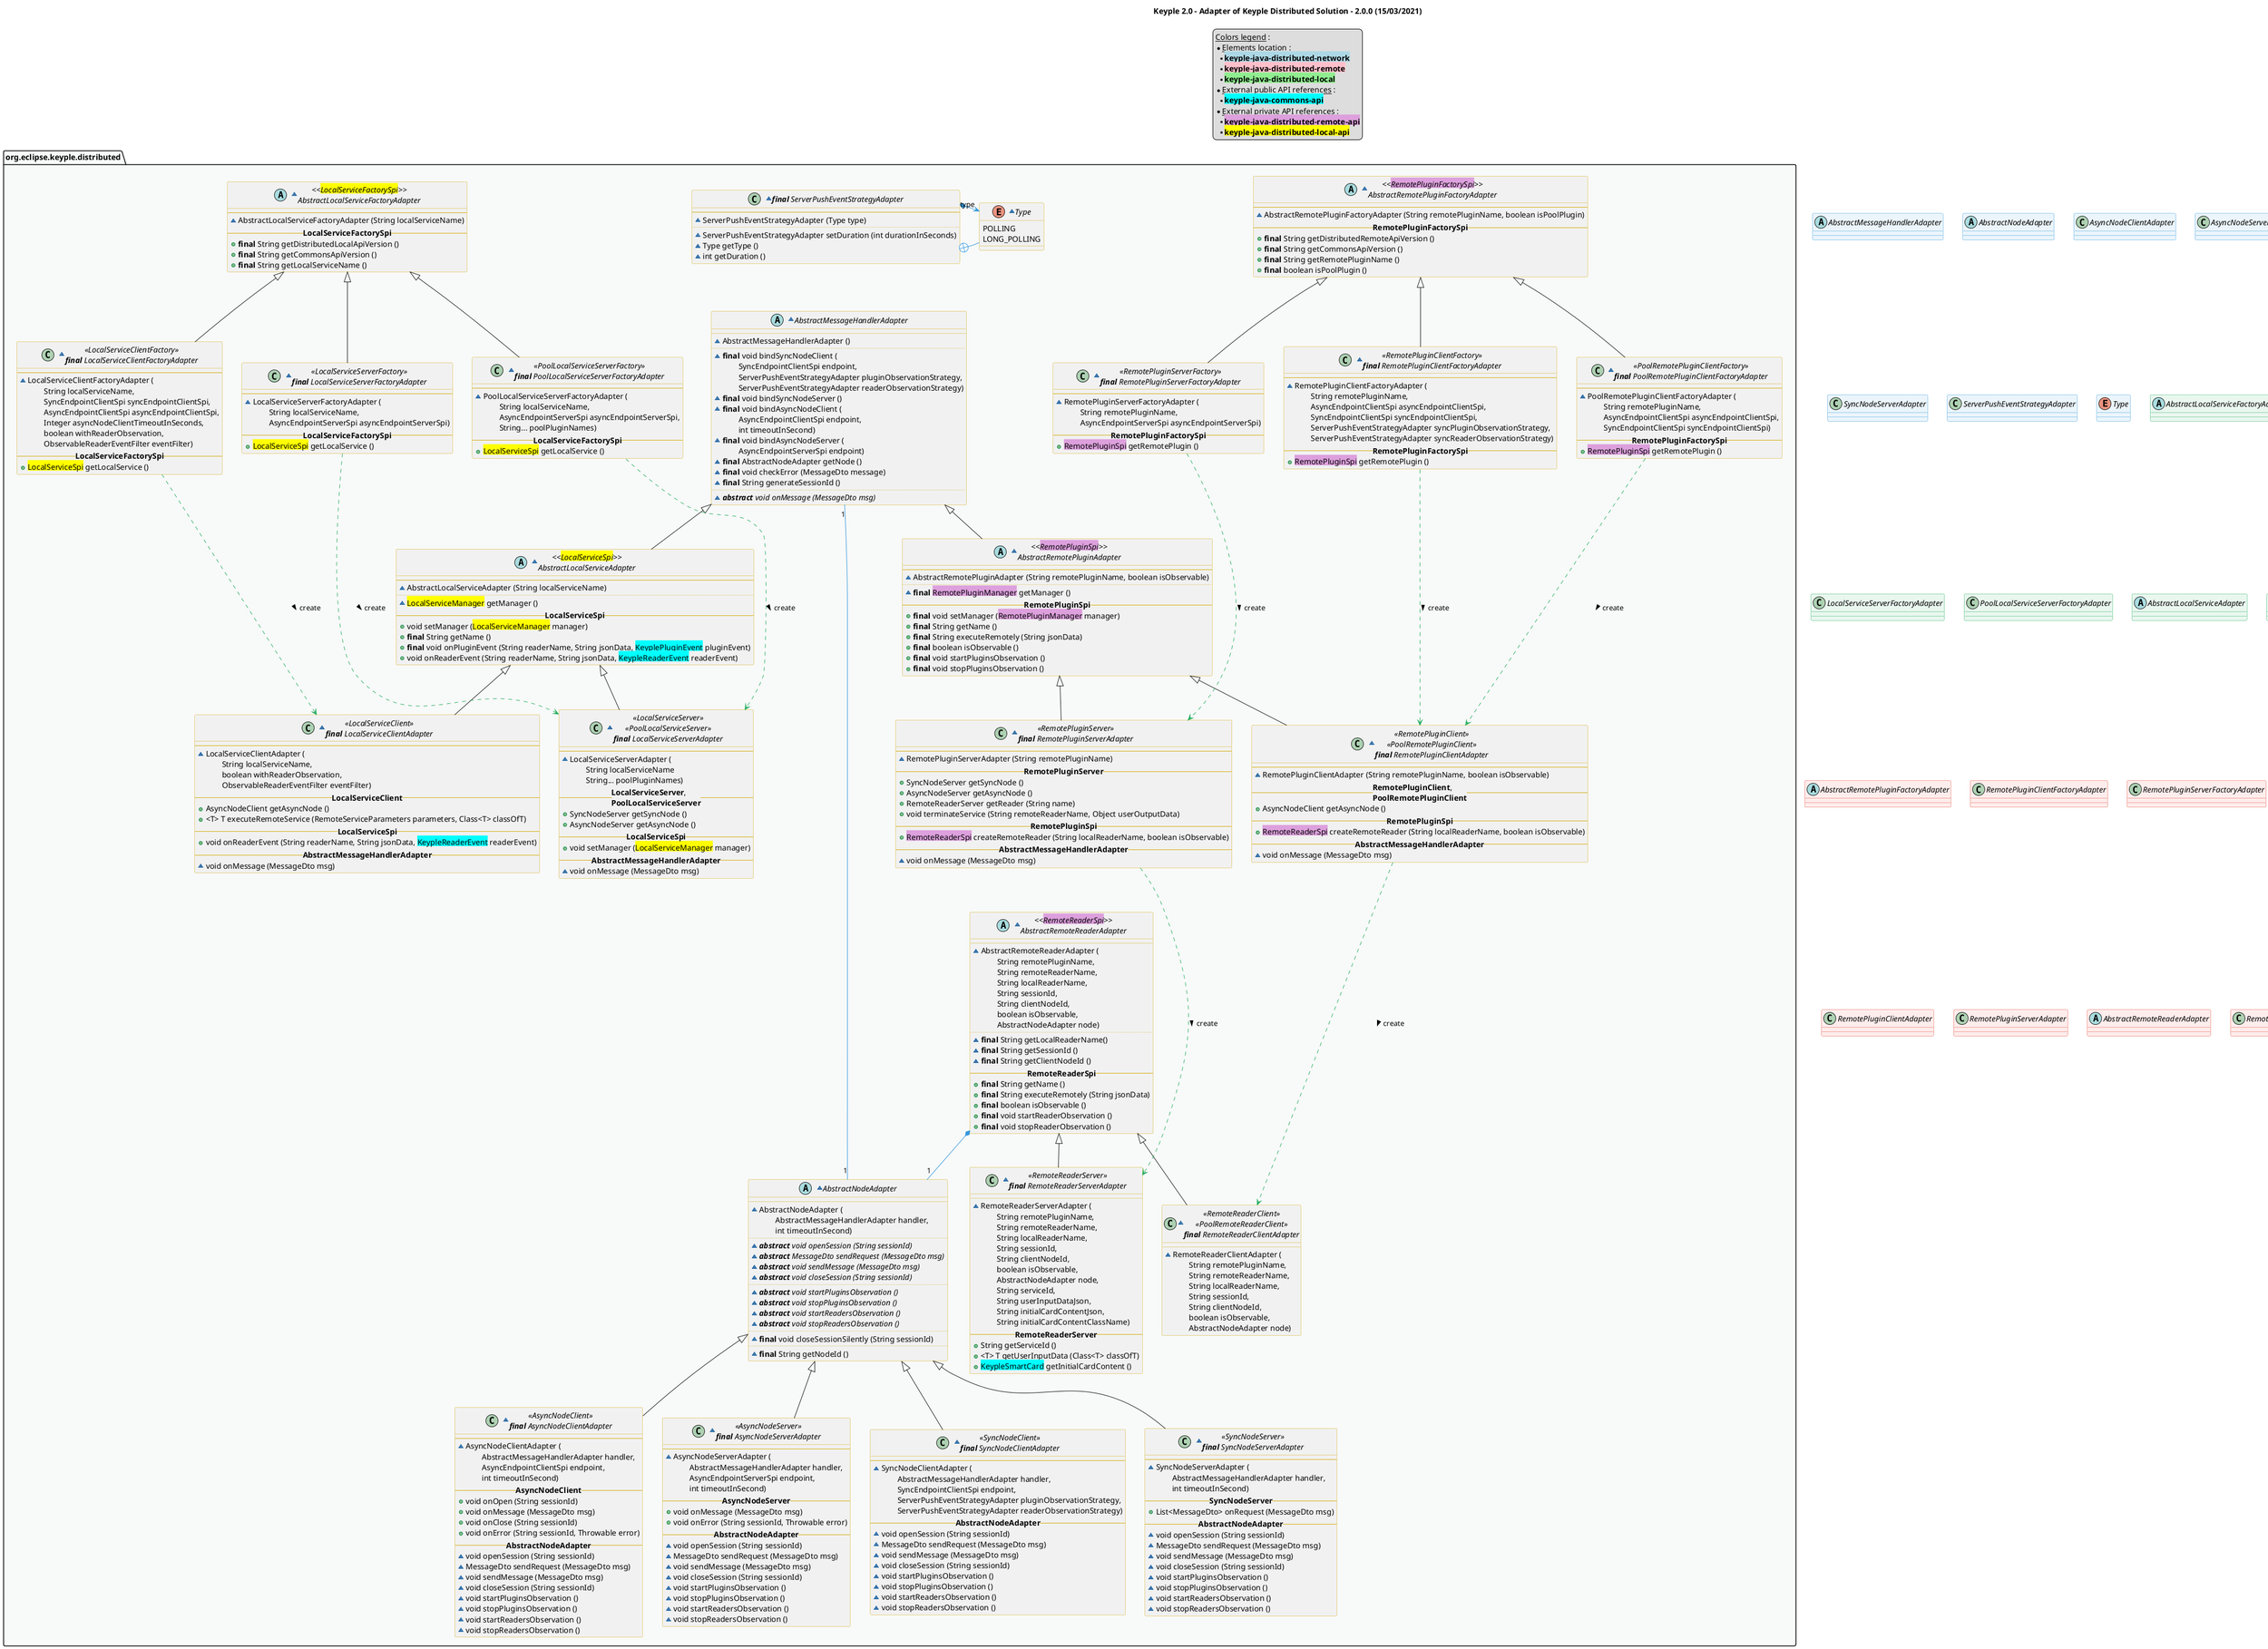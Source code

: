 @startuml
title
    Keyple 2.0 - Adapter of Keyple Distributed Solution - 2.0.0 (15/03/2021)
end title

' == THEME ==

'Couleurs issues de : https://htmlcolorcodes.com/fr/tableau-de-couleur/tableau-de-couleur-design-plat/
!define C_GREY1 F8F9F9
!define C_GREY2 F2F3F4
!define C_GREY3 E5E7E9
!define C_GREY4 D7DBDD
!define C_GREY5 CACFD2
!define C_GREY6 BDC3C7
!define C_LINK 3498DB
!define C_USE 27AE60

skinparam Shadowing false
skinparam ClassFontStyle italic
skinparam ClassBorderColor #D4AC0D
skinparam stereotypeABorderColor #A9DCDF
skinparam stereotypeIBorderColor #B4A7E5
skinparam stereotypeCBorderColor #ADD1B2
skinparam stereotypeEBorderColor #EB93DF
' Red
skinparam ClassBackgroundColor<<red>> #FDEDEC
skinparam ClassBorderColor<<red>> #E74C3C
hide <<red>> stereotype
' Purple
skinparam ClassBackgroundColor<<purple>> #F4ECF7
skinparam ClassBorderColor<<purple>> #8E44AD
hide <<purple>> stereotype
' blue
skinparam ClassBackgroundColor<<blue>> #EBF5FB
skinparam ClassBorderColor<<blue>> #3498DB
hide <<blue>> stereotype
' Green
skinparam ClassBackgroundColor<<green>> #E9F7EF
skinparam ClassBorderColor<<green>> #27AE60
hide <<green>> stereotype
' Grey
skinparam ClassBackgroundColor<<grey>> #EAECEE
skinparam ClassBorderColor<<grey>> #2C3E50
hide <<grey>> stereotype

' == CONTENT ==

legend top
    __Colors legend__ :
    * __Elements location__ :
    ** <back:lightBlue>**keyple-java-distributed-network**</back>
    ** <back:pink>**keyple-java-distributed-remote**</back>
    ** <back:lightGreen>**keyple-java-distributed-local**</back>
    * __External public API references__ :
    ** <back:cyan>**keyple-java-commons-api**</back>
    * __External private API references__ :
    ** <back:plum>**keyple-java-distributed-remote-api**</back>
    ** <back:yellow>**keyple-java-distributed-local-api**</back>
end legend

package "org.eclipse.keyple.distributed" as packAdapter {

    ' Handler
    ~abstract AbstractMessageHandlerAdapter {
        __
        ~AbstractMessageHandlerAdapter ()
        ..
        ~**final** void bindSyncNodeClient (
            \tSyncEndpointClientSpi endpoint,
            \tServerPushEventStrategyAdapter pluginObservationStrategy,
            \tServerPushEventStrategyAdapter readerObservationStrategy)
        ~**final** void bindSyncNodeServer ()
        ~**final** void bindAsyncNodeClient (
            \tAsyncEndpointClientSpi endpoint,
            \tint timeoutInSecond)
        ~**final** void bindAsyncNodeServer (
            \tAsyncEndpointServerSpi endpoint)
        ~**final** AbstractNodeAdapter getNode ()
        ~**final** void checkError (MessageDto message)
        ~**final** String generateSessionId ()
        ..
        ~{abstract} **abstract** void onMessage (MessageDto msg)
    }

    ' Node
    ~abstract AbstractNodeAdapter {
        __
        ~AbstractNodeAdapter (
            \tAbstractMessageHandlerAdapter handler,
            \tint timeoutInSecond)
        ..
        ~{abstract} **abstract** void openSession (String sessionId)
        ~{abstract} **abstract** MessageDto sendRequest (MessageDto msg)
        ~{abstract} **abstract** void sendMessage (MessageDto msg)
        ~{abstract} **abstract** void closeSession (String sessionId)
        ..
        ~{abstract} **abstract** void startPluginsObservation ()
        ~{abstract} **abstract** void stopPluginsObservation ()
        ~{abstract} **abstract** void startReadersObservation ()
        ~{abstract} **abstract** void stopReadersObservation ()
        ..
        ~**final** void closeSessionSilently (String sessionId)
        ..
        ~**final** String getNodeId ()
    }
    ' Async Node
    ~class "<<AsyncNodeClient>>\n**final** AsyncNodeClientAdapter" as AsyncNodeClientAdapter extends AbstractNodeAdapter {
        --
        ~AsyncNodeClientAdapter (
            \tAbstractMessageHandlerAdapter handler,
            \tAsyncEndpointClientSpi endpoint,
            \tint timeoutInSecond)
        -- **AsyncNodeClient** --
        +void onOpen (String sessionId)
        +void onMessage (MessageDto msg)
        +void onClose (String sessionId)
        +void onError (String sessionId, Throwable error)
        -- **AbstractNodeAdapter** --
        ~void openSession (String sessionId)
        ~MessageDto sendRequest (MessageDto msg)
        ~void sendMessage (MessageDto msg)
        ~void closeSession (String sessionId)
        ~void startPluginsObservation ()
        ~void stopPluginsObservation ()
        ~void startReadersObservation ()
        ~void stopReadersObservation ()
    }
    ~class "<<AsyncNodeServer>>\n**final** AsyncNodeServerAdapter" as AsyncNodeServerAdapter extends AbstractNodeAdapter {
        --
        ~AsyncNodeServerAdapter (
            \tAbstractMessageHandlerAdapter handler,
            \tAsyncEndpointServerSpi endpoint,
            \tint timeoutInSecond)
        -- **AsyncNodeServer** --
        +void onMessage (MessageDto msg)
        +void onError (String sessionId, Throwable error)
        -- **AbstractNodeAdapter** --
        ~void openSession (String sessionId)
        ~MessageDto sendRequest (MessageDto msg)
        ~void sendMessage (MessageDto msg)
        ~void closeSession (String sessionId)
        ~void startPluginsObservation ()
        ~void stopPluginsObservation ()
        ~void startReadersObservation ()
        ~void stopReadersObservation ()
    }
    ' Sync Node
    ~class "<<SyncNodeClient>>\n**final** SyncNodeClientAdapter" as SyncNodeClientAdapter extends AbstractNodeAdapter {
        --
        ~SyncNodeClientAdapter (
            \tAbstractMessageHandlerAdapter handler,
            \tSyncEndpointClientSpi endpoint,
            \tServerPushEventStrategyAdapter pluginObservationStrategy,
            \tServerPushEventStrategyAdapter readerObservationStrategy)
        -- **AbstractNodeAdapter** --
        ~void openSession (String sessionId)
        ~MessageDto sendRequest (MessageDto msg)
        ~void sendMessage (MessageDto msg)
        ~void closeSession (String sessionId)
        ~void startPluginsObservation ()
        ~void stopPluginsObservation ()
        ~void startReadersObservation ()
        ~void stopReadersObservation ()
    }
    ~class "<<SyncNodeServer>>\n**final** SyncNodeServerAdapter" as SyncNodeServerAdapter extends AbstractNodeAdapter {
        --
        ~SyncNodeServerAdapter (
            \tAbstractMessageHandlerAdapter handler,
            \tint timeoutInSecond)
        -- **SyncNodeServer** --
        +List<MessageDto> onRequest (MessageDto msg)
        -- **AbstractNodeAdapter** --
        ~void openSession (String sessionId)
        ~MessageDto sendRequest (MessageDto msg)
        ~void sendMessage (MessageDto msg)
        ~void closeSession (String sessionId)
        ~void startPluginsObservation ()
        ~void stopPluginsObservation ()
        ~void startReadersObservation ()
        ~void stopReadersObservation ()
    }

    ' Server Push Event Strategy
    ~class "**final** ServerPushEventStrategyAdapter" as ServerPushEventStrategyAdapter {
        --
        ~ServerPushEventStrategyAdapter (Type type)
        ..
        ~ServerPushEventStrategyAdapter setDuration (int durationInSeconds)
        ~Type getType ()
        ~int getDuration ()
    }
    ~enum Type {
        POLLING
        LONG_POLLING
    }

    ''''''''''''' Remote

    together {

        ~abstract class "<<<back:plum>RemotePluginFactorySpi</back>>>\nAbstractRemotePluginFactoryAdapter" as AbstractRemotePluginFactoryAdapter {
            --
            ~AbstractRemotePluginFactoryAdapter (String remotePluginName, boolean isPoolPlugin)
            -- **RemotePluginFactorySpi** --
            +**final** String getDistributedRemoteApiVersion ()
            +**final** String getCommonsApiVersion ()
            +**final** String getRemotePluginName ()
            +**final** boolean isPoolPlugin ()
        }
        ~class "<<RemotePluginServerFactory>>\n**final** RemotePluginServerFactoryAdapter" as RemotePluginServerFactoryAdapter extends AbstractRemotePluginFactoryAdapter {
            --
            ~RemotePluginServerFactoryAdapter (
                \tString remotePluginName,
                \tAsyncEndpointServerSpi asyncEndpointServerSpi)
            -- **RemotePluginFactorySpi** --
            +<back:plum>RemotePluginSpi</back> getRemotePlugin ()
        }
        ~class "<<RemotePluginClientFactory>>\n**final** RemotePluginClientFactoryAdapter" as RemotePluginClientFactoryAdapter extends AbstractRemotePluginFactoryAdapter {
            --
            ~RemotePluginClientFactoryAdapter (
                \tString remotePluginName,
                \tAsyncEndpointClientSpi asyncEndpointClientSpi,
                \tSyncEndpointClientSpi syncEndpointClientSpi,
                \tServerPushEventStrategyAdapter syncPluginObservationStrategy,
                \tServerPushEventStrategyAdapter syncReaderObservationStrategy)
            -- **RemotePluginFactorySpi** --
            +<back:plum>RemotePluginSpi</back> getRemotePlugin ()
        }
        ~class "<<PoolRemotePluginClientFactory>>\n**final** PoolRemotePluginClientFactoryAdapter" as PoolRemotePluginClientFactoryAdapter extends AbstractRemotePluginFactoryAdapter {
            --
            ~PoolRemotePluginClientFactoryAdapter (
                \tString remotePluginName,
                \tAsyncEndpointClientSpi asyncEndpointClientSpi,
                \tSyncEndpointClientSpi syncEndpointClientSpi)
            -- **RemotePluginFactorySpi** --
            +<back:plum>RemotePluginSpi</back> getRemotePlugin ()
        }
    }

    together {

        ' Remote Plugins
        ~abstract "<<<back:plum>RemotePluginSpi</back>>>\nAbstractRemotePluginAdapter" as AbstractRemotePluginAdapter extends AbstractMessageHandlerAdapter {
            --
            ~AbstractRemotePluginAdapter (String remotePluginName, boolean isObservable)
            ..
            ~**final** <back:plum>RemotePluginManager</back> getManager ()
            -- **RemotePluginSpi** --
            +**final** void setManager (<back:plum>RemotePluginManager</back> manager)
            +**final** String getName ()
            +**final** String executeRemotely (String jsonData)
            +**final** boolean isObservable ()
            +**final** void startPluginsObservation ()
            +**final** void stopPluginsObservation ()
        }

        ~class "<<RemotePluginServer>>\n**final** RemotePluginServerAdapter" as RemotePluginServerAdapter extends AbstractRemotePluginAdapter {
            --
            ~RemotePluginServerAdapter (String remotePluginName)
            -- **RemotePluginServer** --
            +SyncNodeServer getSyncNode ()
            +AsyncNodeServer getAsyncNode ()
            +RemoteReaderServer getReader (String name)
            +void terminateService (String remoteReaderName, Object userOutputData)
            -- **RemotePluginSpi** --
            +<back:plum>RemoteReaderSpi</back> createRemoteReader (String localReaderName, boolean isObservable)
            -- **AbstractMessageHandlerAdapter** --
            ~void onMessage (MessageDto msg)
        }
        ~class "<<RemotePluginClient>>\n<<PoolRemotePluginClient>>\n**final** RemotePluginClientAdapter" as RemotePluginClientAdapter extends AbstractRemotePluginAdapter {
            --
            ~RemotePluginClientAdapter (String remotePluginName, boolean isObservable)
            -- **RemotePluginClient**,\n**PoolRemotePluginClient** --
            +AsyncNodeClient getAsyncNode ()
            -- **RemotePluginSpi** --
            +<back:plum>RemoteReaderSpi</back> createRemoteReader (String localReaderName, boolean isObservable)
            -- **AbstractMessageHandlerAdapter** --
            ~void onMessage (MessageDto msg)
        }

    }

    ' Remote Readers

     together {

        ~abstract class "<<<back:plum>RemoteReaderSpi</back>>>\nAbstractRemoteReaderAdapter" as AbstractRemoteReaderAdapter {
            __
            ~AbstractRemoteReaderAdapter (
                \tString remotePluginName,
                \tString remoteReaderName,
                \tString localReaderName,
                \tString sessionId,
                \tString clientNodeId,
                \tboolean isObservable,
                \tAbstractNodeAdapter node)
            ..
            ~**final** String getLocalReaderName()
            ~**final** String getSessionId ()
            ~**final** String getClientNodeId ()
            -- **RemoteReaderSpi** --
            +**final** String getName ()
            +**final** String executeRemotely (String jsonData)
            +**final** boolean isObservable ()
            +**final** void startReaderObservation ()
            +**final** void stopReaderObservation ()
        }
        ~class "<<RemoteReaderClient>>\n<<PoolRemoteReaderClient>>\n**final** RemoteReaderClientAdapter" as RemoteReaderClientAdapter extends AbstractRemoteReaderAdapter {
            __
            ~RemoteReaderClientAdapter (
                \tString remotePluginName,
                \tString remoteReaderName,
                \tString localReaderName,
                \tString sessionId,
                \tString clientNodeId,
                \tboolean isObservable,
                \tAbstractNodeAdapter node)
        }
        ~class "<<RemoteReaderServer>>\n**final** RemoteReaderServerAdapter" as RemoteReaderServerAdapter extends AbstractRemoteReaderAdapter {
            __
            ~RemoteReaderServerAdapter (
                \tString remotePluginName,
                \tString remoteReaderName,
                \tString localReaderName,
                \tString sessionId,
                \tString clientNodeId,
                \tboolean isObservable,
                \tAbstractNodeAdapter node,
                \tString serviceId,
                \tString userInputDataJson,
                \tString initialCardContentJson,
                \tString initialCardContentClassName)
            -- **RemoteReaderServer** --
            +String getServiceId ()
            +<T> T getUserInputData (Class<T> classOfT)
            +<back:cyan>KeypleSmartCard</back> getInitialCardContent ()
        }
    }

    ''''''''''''''' Local

    together {
        ' Factories
        ~abstract class "<<<back:yellow>LocalServiceFactorySpi</back>>>\nAbstractLocalServiceFactoryAdapter" as AbstractLocalServiceFactoryAdapter {
            --
            ~AbstractLocalServiceFactoryAdapter (String localServiceName)
            -- **LocalServiceFactorySpi** --
            +**final** String getDistributedLocalApiVersion ()
            +**final** String getCommonsApiVersion ()
            +**final** String getLocalServiceName ()
        }
        ~class "<<LocalServiceClientFactory>>\n**final** LocalServiceClientFactoryAdapter" as LocalServiceClientFactoryAdapter extends AbstractLocalServiceFactoryAdapter {
            --
            ~LocalServiceClientFactoryAdapter (
                \tString localServiceName,
                \tSyncEndpointClientSpi syncEndpointClientSpi,
                \tAsyncEndpointClientSpi asyncEndpointClientSpi,
                \tInteger asyncNodeClientTimeoutInSeconds,
                \tboolean withReaderObservation,
                \tObservableReaderEventFilter eventFilter)
            -- **LocalServiceFactorySpi** --
            +<back:yellow>LocalServiceSpi</back> getLocalService ()
        }
        ~class "<<LocalServiceServerFactory>>\n**final** LocalServiceServerFactoryAdapter" as LocalServiceServerFactoryAdapter extends AbstractLocalServiceFactoryAdapter {
            --
            ~LocalServiceServerFactoryAdapter (
                \tString localServiceName,
                \tAsyncEndpointServerSpi asyncEndpointServerSpi)
            -- **LocalServiceFactorySpi** --
            +<back:yellow>LocalServiceSpi</back> getLocalService ()
        }
        ~class "<<PoolLocalServiceServerFactory>>\n**final** PoolLocalServiceServerFactoryAdapter" as PoolLocalServiceServerFactoryAdapter extends AbstractLocalServiceFactoryAdapter {
            --
            ~PoolLocalServiceServerFactoryAdapter (
                \tString localServiceName,
                \tAsyncEndpointServerSpi asyncEndpointServerSpi,
                \tString... poolPluginNames)
            -- **LocalServiceFactorySpi** --
            +<back:yellow>LocalServiceSpi</back> getLocalService ()
        }
    }

    together {

        ' Local services
        ~abstract "<<<back:yellow>LocalServiceSpi</back>>>\nAbstractLocalServiceAdapter" as AbstractLocalServiceAdapter extends AbstractMessageHandlerAdapter {
            --
            ~AbstractLocalServiceAdapter (String localServiceName)
            ..
            ~<back:yellow>LocalServiceManager</back> getManager ()
            -- **LocalServiceSpi** --
            +void setManager (<back:yellow>LocalServiceManager</back> manager)
            +**final** String getName ()
            +**final** void onPluginEvent (String readerName, String jsonData, <back:cyan>KeyplePluginEvent</back> pluginEvent)
            +void onReaderEvent (String readerName, String jsonData, <back:cyan>KeypleReaderEvent</back> readerEvent)
        }
        ~class "<<LocalServiceClient>>\n**final** LocalServiceClientAdapter" as LocalServiceClientAdapter extends AbstractLocalServiceAdapter {
            --
            ~LocalServiceClientAdapter (
                \tString localServiceName,
                \tboolean withReaderObservation,
                \tObservableReaderEventFilter eventFilter)
            -- **LocalServiceClient** --
            +AsyncNodeClient getAsyncNode ()
            +<T> T executeRemoteService (RemoteServiceParameters parameters, Class<T> classOfT)
            -- **LocalServiceSpi** --
            +void onReaderEvent (String readerName, String jsonData, <back:cyan>KeypleReaderEvent</back> readerEvent)
            -- **AbstractMessageHandlerAdapter** --
            ~void onMessage (MessageDto msg)
        }
        ~class "<<LocalServiceServer>>\n<<PoolLocalServiceServer>>\n**final** LocalServiceServerAdapter" as LocalServiceServerAdapter extends AbstractLocalServiceAdapter {
            --
            ~LocalServiceServerAdapter (
                \tString localServiceName
                \tString... poolPluginNames)
            -- **LocalServiceServer**,\n**PoolLocalServiceServer** --
            +SyncNodeServer getSyncNode ()
            +AsyncNodeServer getAsyncNode ()
            -- **LocalServiceSpi** --
            +void setManager (<back:yellow>LocalServiceManager</back> manager)
            -- **AbstractMessageHandlerAdapter** --
            ~void onMessage (MessageDto msg)
        }

    }

}

' Associations

AbstractMessageHandlerAdapter "1" -- "1" AbstractNodeAdapter #C_LINK

ServerPushEventStrategyAdapter +-right- Type #C_LINK
ServerPushEventStrategyAdapter *-right-> "type" Type #C_LINK

LocalServiceClientFactoryAdapter ..> LocalServiceClientAdapter #C_USE : create >

LocalServiceServerFactoryAdapter ..> LocalServiceServerAdapter #C_USE : create >

PoolLocalServiceServerFactoryAdapter ..> LocalServiceServerAdapter #C_USE : create >

RemotePluginServerFactoryAdapter ..> RemotePluginServerAdapter #C_USE : create >

RemotePluginClientFactoryAdapter ..> RemotePluginClientAdapter #C_USE : create >

PoolRemotePluginClientFactoryAdapter ..> RemotePluginClientAdapter #C_USE : create >

RemotePluginServerAdapter ..> RemoteReaderServerAdapter #C_USE : create >

RemotePluginClientAdapter ..> RemoteReaderClientAdapter #C_USE : create >

AbstractRemoteReaderAdapter *-- "1" AbstractNodeAdapter #C_LINK

' == LAYOUT ==

ServerPushEventStrategyAdapter -[hidden]- AbstractMessageHandlerAdapter

PoolLocalServiceServerFactoryAdapter -[hidden]- AbstractLocalServiceAdapter

RemotePluginServerFactoryAdapter -[hidden]- AbstractRemotePluginAdapter

RemotePluginServerAdapter -[hidden]- AbstractRemoteReaderAdapter

' == STYLE ==

package packAdapter #C_GREY1 {}

abstract AbstractMessageHandlerAdapter <<blue>>
abstract AbstractNodeAdapter <<blue>>
class AsyncNodeClientAdapter <<blue>>
class AsyncNodeServerAdapter <<blue>>
class SyncNodeClientAdapter <<blue>>
class SyncNodeServerAdapter <<blue>>
class ServerPushEventStrategyAdapter <<blue>>
enum Type <<blue>>

abstract AbstractLocalServiceFactoryAdapter <<green>>
class LocalServiceClientFactoryAdapter <<green>>
class LocalServiceServerFactoryAdapter <<green>>
class PoolLocalServiceServerFactoryAdapter <<green>>
abstract AbstractLocalServiceAdapter <<green>>
class LocalServiceClientAdapter <<green>>
class LocalServiceServerAdapter <<green>>

abstract AbstractRemotePluginFactoryAdapter <<red>>
class RemotePluginClientFactoryAdapter <<red>>
class RemotePluginServerFactoryAdapter <<red>>
class PoolRemotePluginClientFactoryAdapter <<red>>
abstract AbstractRemotePluginAdapter <<red>>
class RemotePluginClientAdapter <<red>>
class RemotePluginServerAdapter <<red>>
abstract AbstractRemoteReaderAdapter <<red>>
class RemoteReaderServerAdapter <<red>>
class RemoteReaderClientAdapter <<red>>

@enduml
